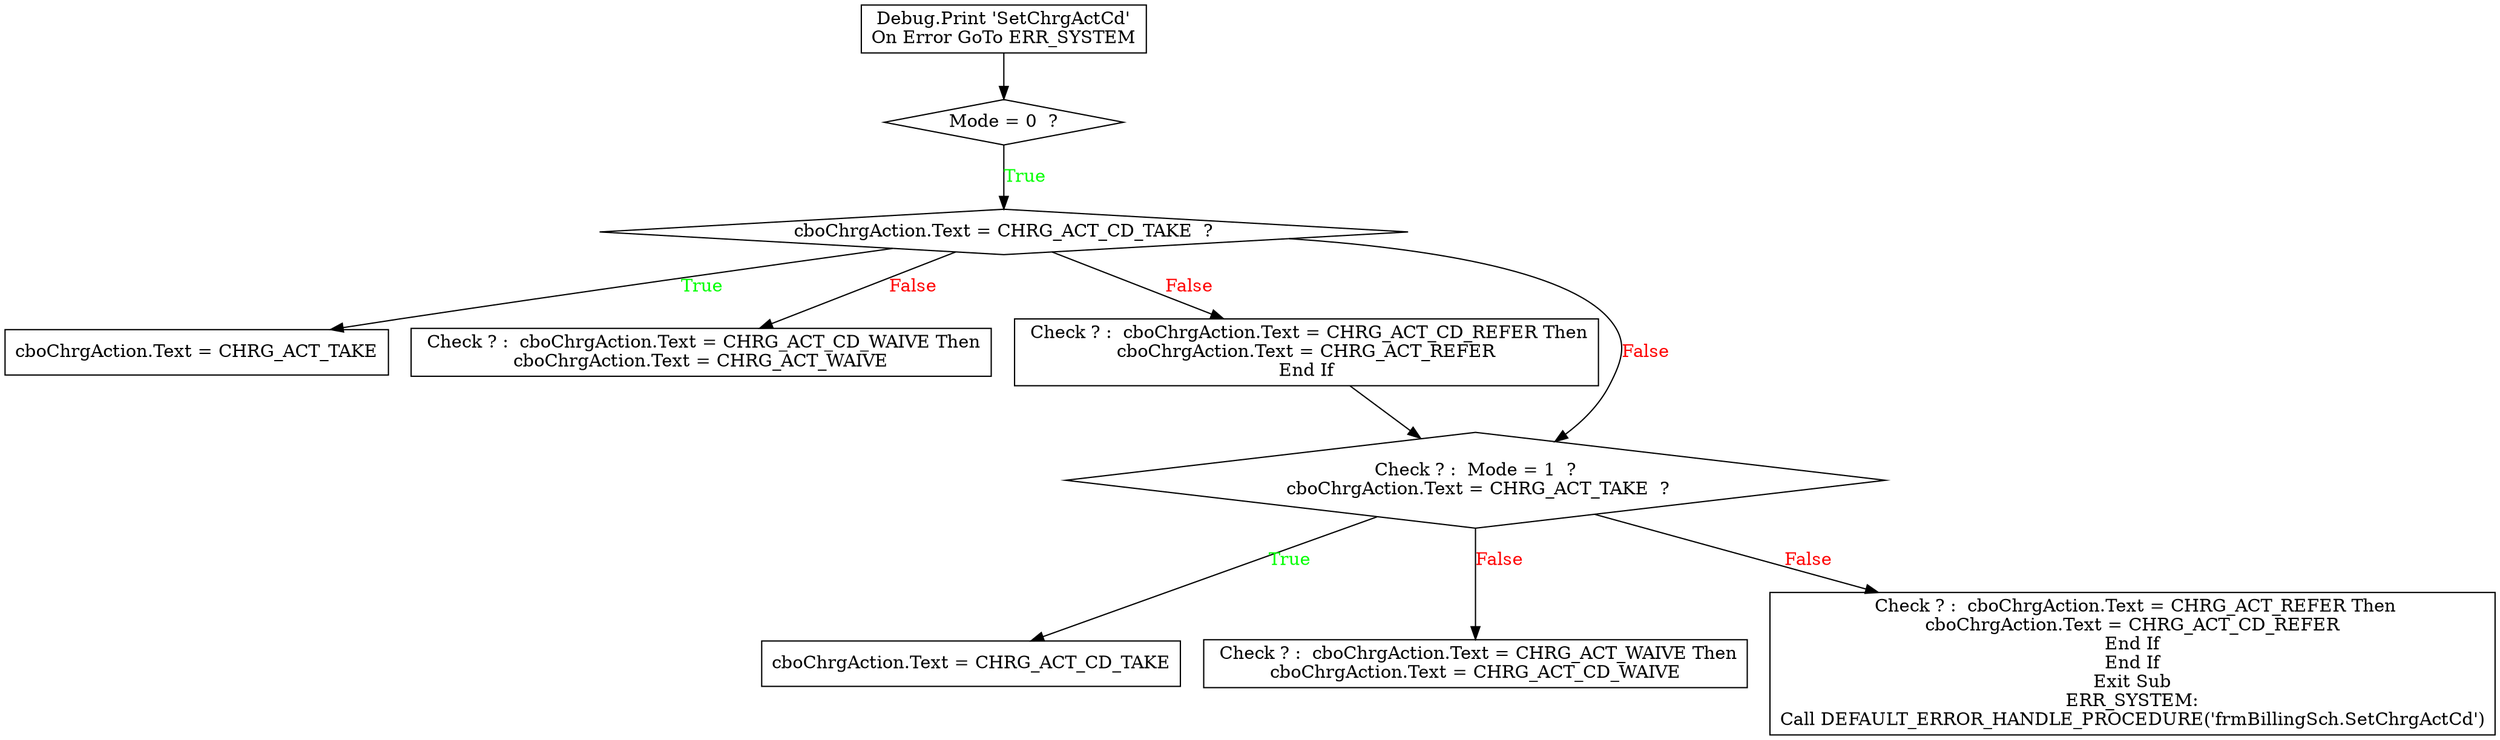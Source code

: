 digraph G{
Node_1 [ label ="Debug.Print 'SetChrgActCd'\nOn Error GoTo ERR_SYSTEM",shape="box"];
Node_2 [ label ="Mode = 0  ?",shape="diamond"];
Node_3 [ label ="cboChrgAction.Text = CHRG_ACT_CD_TAKE  ?",shape="diamond"];
Node_4 [ label ="cboChrgAction.Text = CHRG_ACT_TAKE",shape="box"];
Node_5 [ label =" Check ? :  cboChrgAction.Text = CHRG_ACT_CD_WAIVE Then\ncboChrgAction.Text = CHRG_ACT_WAIVE",shape="box"];
Node_6 [ label =" Check ? :  cboChrgAction.Text = CHRG_ACT_CD_REFER Then\ncboChrgAction.Text = CHRG_ACT_REFER\nEnd If",shape="box"];
Node_7 [ label ="Check ? :  Mode = 1  ?\n cboChrgAction.Text = CHRG_ACT_TAKE  ?",shape="diamond"];
Node_8 [ label ="cboChrgAction.Text = CHRG_ACT_CD_TAKE",shape="box"];
Node_9 [ label =" Check ? :  cboChrgAction.Text = CHRG_ACT_WAIVE Then\ncboChrgAction.Text = CHRG_ACT_CD_WAIVE",shape="box"];
Node_10 [ label =" Check ? :  cboChrgAction.Text = CHRG_ACT_REFER Then\ncboChrgAction.Text = CHRG_ACT_CD_REFER\nEnd If\nEnd If\nExit Sub\nERR_SYSTEM:\nCall DEFAULT_ERROR_HANDLE_PROCEDURE('frmBillingSch.SetChrgActCd')",shape="box"];
Node_2 -> Node_3 [label="True",fontcolor="GREEN"];
Node_1 -> Node_2;
Node_3 -> Node_4 [label="True",fontcolor="GREEN"];
Node_3 -> Node_5 [label="False",fontcolor="RED"];
Node_3 -> Node_6 [label="False",fontcolor="RED"];
Node_3 -> Node_7 [label="False",fontcolor="RED"];
Node_7 -> Node_8 [label="True",fontcolor="GREEN"];
Node_6 -> Node_7;
Node_7 -> Node_9 [label="False",fontcolor="RED"];
Node_7 -> Node_10 [label="False",fontcolor="RED"];
}
